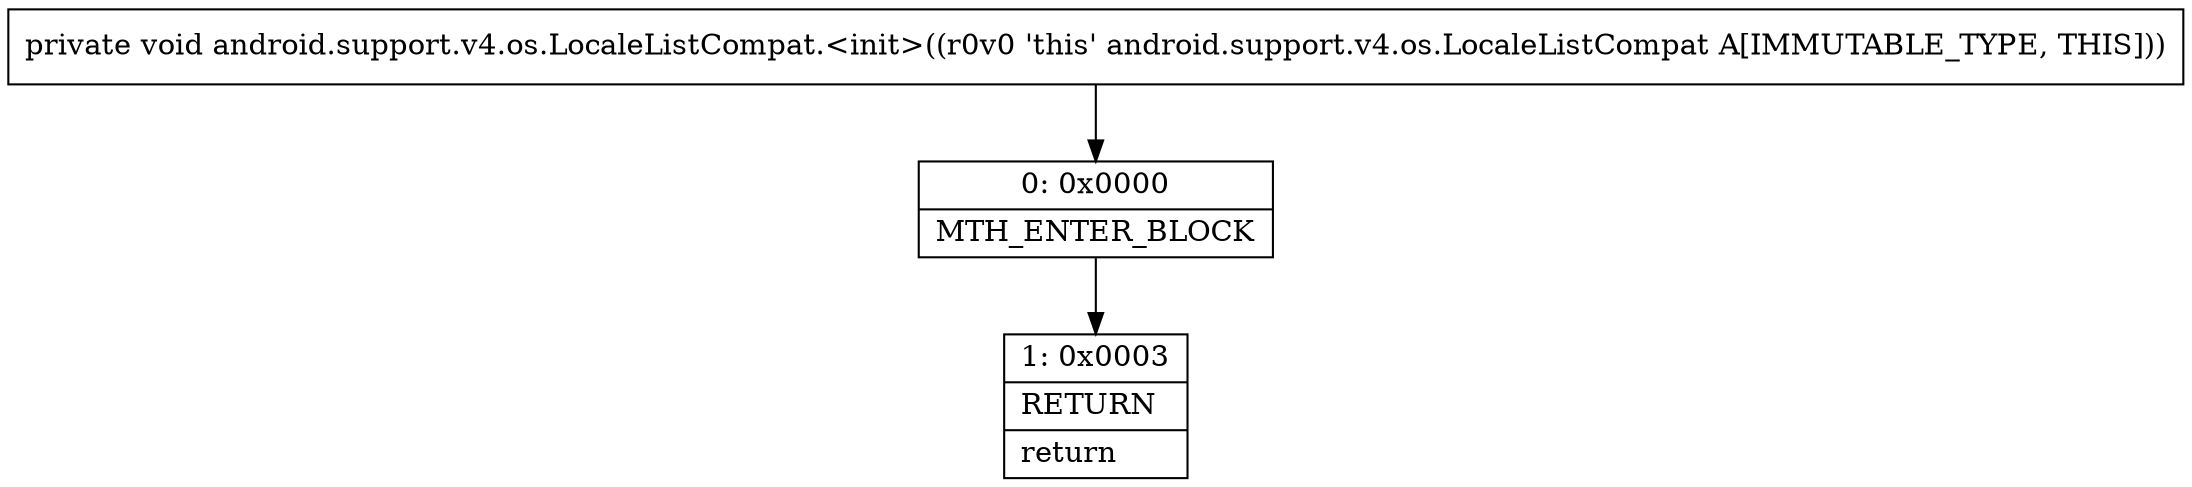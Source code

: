 digraph "CFG forandroid.support.v4.os.LocaleListCompat.\<init\>()V" {
Node_0 [shape=record,label="{0\:\ 0x0000|MTH_ENTER_BLOCK\l}"];
Node_1 [shape=record,label="{1\:\ 0x0003|RETURN\l|return\l}"];
MethodNode[shape=record,label="{private void android.support.v4.os.LocaleListCompat.\<init\>((r0v0 'this' android.support.v4.os.LocaleListCompat A[IMMUTABLE_TYPE, THIS])) }"];
MethodNode -> Node_0;
Node_0 -> Node_1;
}

